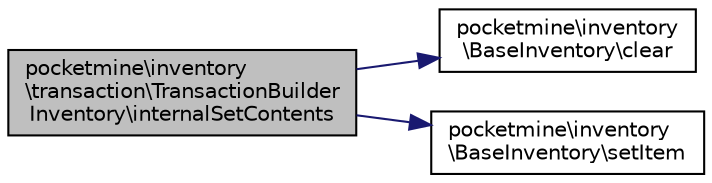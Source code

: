 digraph "pocketmine\inventory\transaction\TransactionBuilderInventory\internalSetContents"
{
 // INTERACTIVE_SVG=YES
 // LATEX_PDF_SIZE
  edge [fontname="Helvetica",fontsize="10",labelfontname="Helvetica",labelfontsize="10"];
  node [fontname="Helvetica",fontsize="10",shape=record];
  rankdir="LR";
  Node1 [label="pocketmine\\inventory\l\\transaction\\TransactionBuilder\lInventory\\internalSetContents",height=0.2,width=0.4,color="black", fillcolor="grey75", style="filled", fontcolor="black",tooltip=" "];
  Node1 -> Node2 [color="midnightblue",fontsize="10",style="solid",fontname="Helvetica"];
  Node2 [label="pocketmine\\inventory\l\\BaseInventory\\clear",height=0.2,width=0.4,color="black", fillcolor="white", style="filled",URL="$d5/dc4/classpocketmine_1_1inventory_1_1_base_inventory.html#af622143f2671cdfd7faa8369987c7e2e",tooltip=" "];
  Node1 -> Node3 [color="midnightblue",fontsize="10",style="solid",fontname="Helvetica"];
  Node3 [label="pocketmine\\inventory\l\\BaseInventory\\setItem",height=0.2,width=0.4,color="black", fillcolor="white", style="filled",URL="$d5/dc4/classpocketmine_1_1inventory_1_1_base_inventory.html#aa58d568c421e711863c33c3b7bd4d6d5",tooltip=" "];
}
